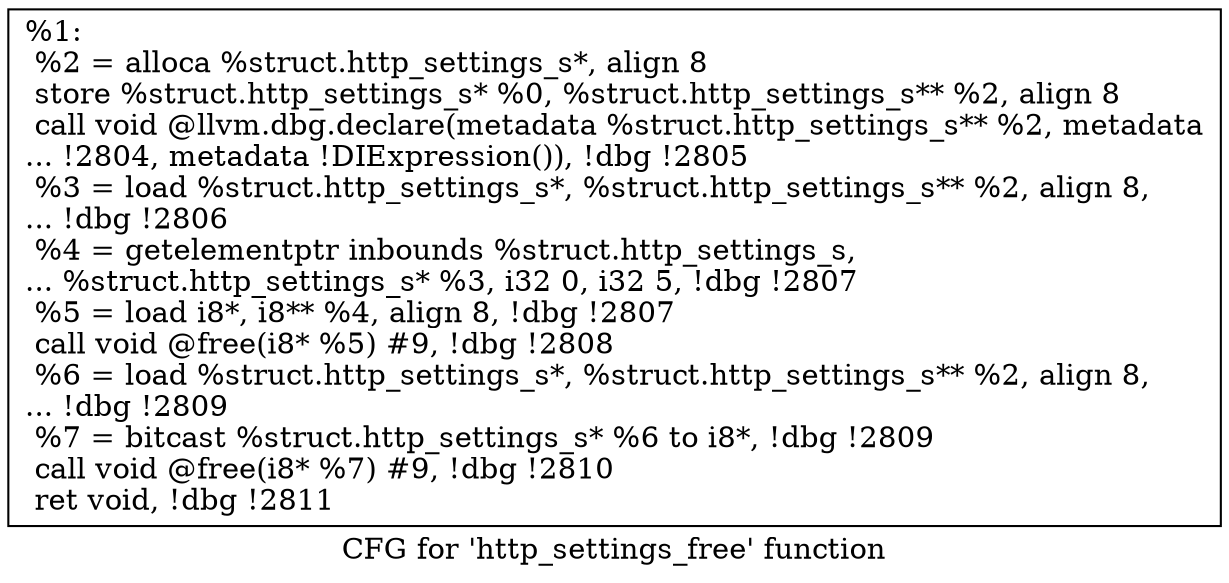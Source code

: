 digraph "CFG for 'http_settings_free' function" {
	label="CFG for 'http_settings_free' function";

	Node0x556852359d50 [shape=record,label="{%1:\l  %2 = alloca %struct.http_settings_s*, align 8\l  store %struct.http_settings_s* %0, %struct.http_settings_s** %2, align 8\l  call void @llvm.dbg.declare(metadata %struct.http_settings_s** %2, metadata\l... !2804, metadata !DIExpression()), !dbg !2805\l  %3 = load %struct.http_settings_s*, %struct.http_settings_s** %2, align 8,\l... !dbg !2806\l  %4 = getelementptr inbounds %struct.http_settings_s,\l... %struct.http_settings_s* %3, i32 0, i32 5, !dbg !2807\l  %5 = load i8*, i8** %4, align 8, !dbg !2807\l  call void @free(i8* %5) #9, !dbg !2808\l  %6 = load %struct.http_settings_s*, %struct.http_settings_s** %2, align 8,\l... !dbg !2809\l  %7 = bitcast %struct.http_settings_s* %6 to i8*, !dbg !2809\l  call void @free(i8* %7) #9, !dbg !2810\l  ret void, !dbg !2811\l}"];
}
